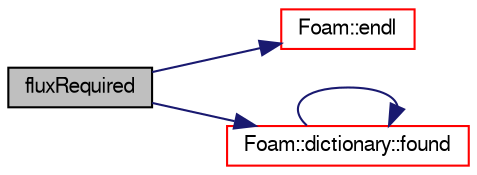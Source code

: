 digraph "fluxRequired"
{
  bgcolor="transparent";
  edge [fontname="FreeSans",fontsize="10",labelfontname="FreeSans",labelfontsize="10"];
  node [fontname="FreeSans",fontsize="10",shape=record];
  rankdir="LR";
  Node4770 [label="fluxRequired",height=0.2,width=0.4,color="black", fillcolor="grey75", style="filled", fontcolor="black"];
  Node4770 -> Node4771 [color="midnightblue",fontsize="10",style="solid",fontname="FreeSans"];
  Node4771 [label="Foam::endl",height=0.2,width=0.4,color="red",URL="$a21124.html#a2db8fe02a0d3909e9351bb4275b23ce4",tooltip="Add newline and flush stream. "];
  Node4770 -> Node4773 [color="midnightblue",fontsize="10",style="solid",fontname="FreeSans"];
  Node4773 [label="Foam::dictionary::found",height=0.2,width=0.4,color="red",URL="$a26014.html#adcd3d5d43253006ef145e56b43025d28",tooltip="Search dictionary for given keyword. "];
  Node4773 -> Node4773 [color="midnightblue",fontsize="10",style="solid",fontname="FreeSans"];
}
